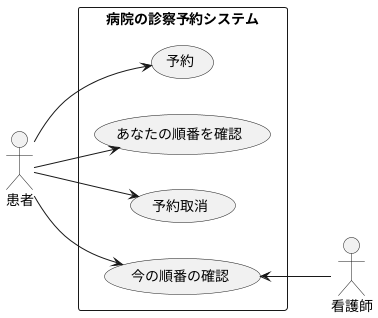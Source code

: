 @startuml 6-3ユースケース図
left to right direction
actor 患者  
actor 看護師

rectangle 病院の診察予約システム{
    usecase 予約 as case1
    usecase あなたの順番を確認 as case2
    usecase 予約取消 as case3
    usecase 今の順番の確認 as case4
}

患者 --> case1
患者 --> case2
患者 --> case3
患者 --> case4
case4 <-- 看護師

@enduml